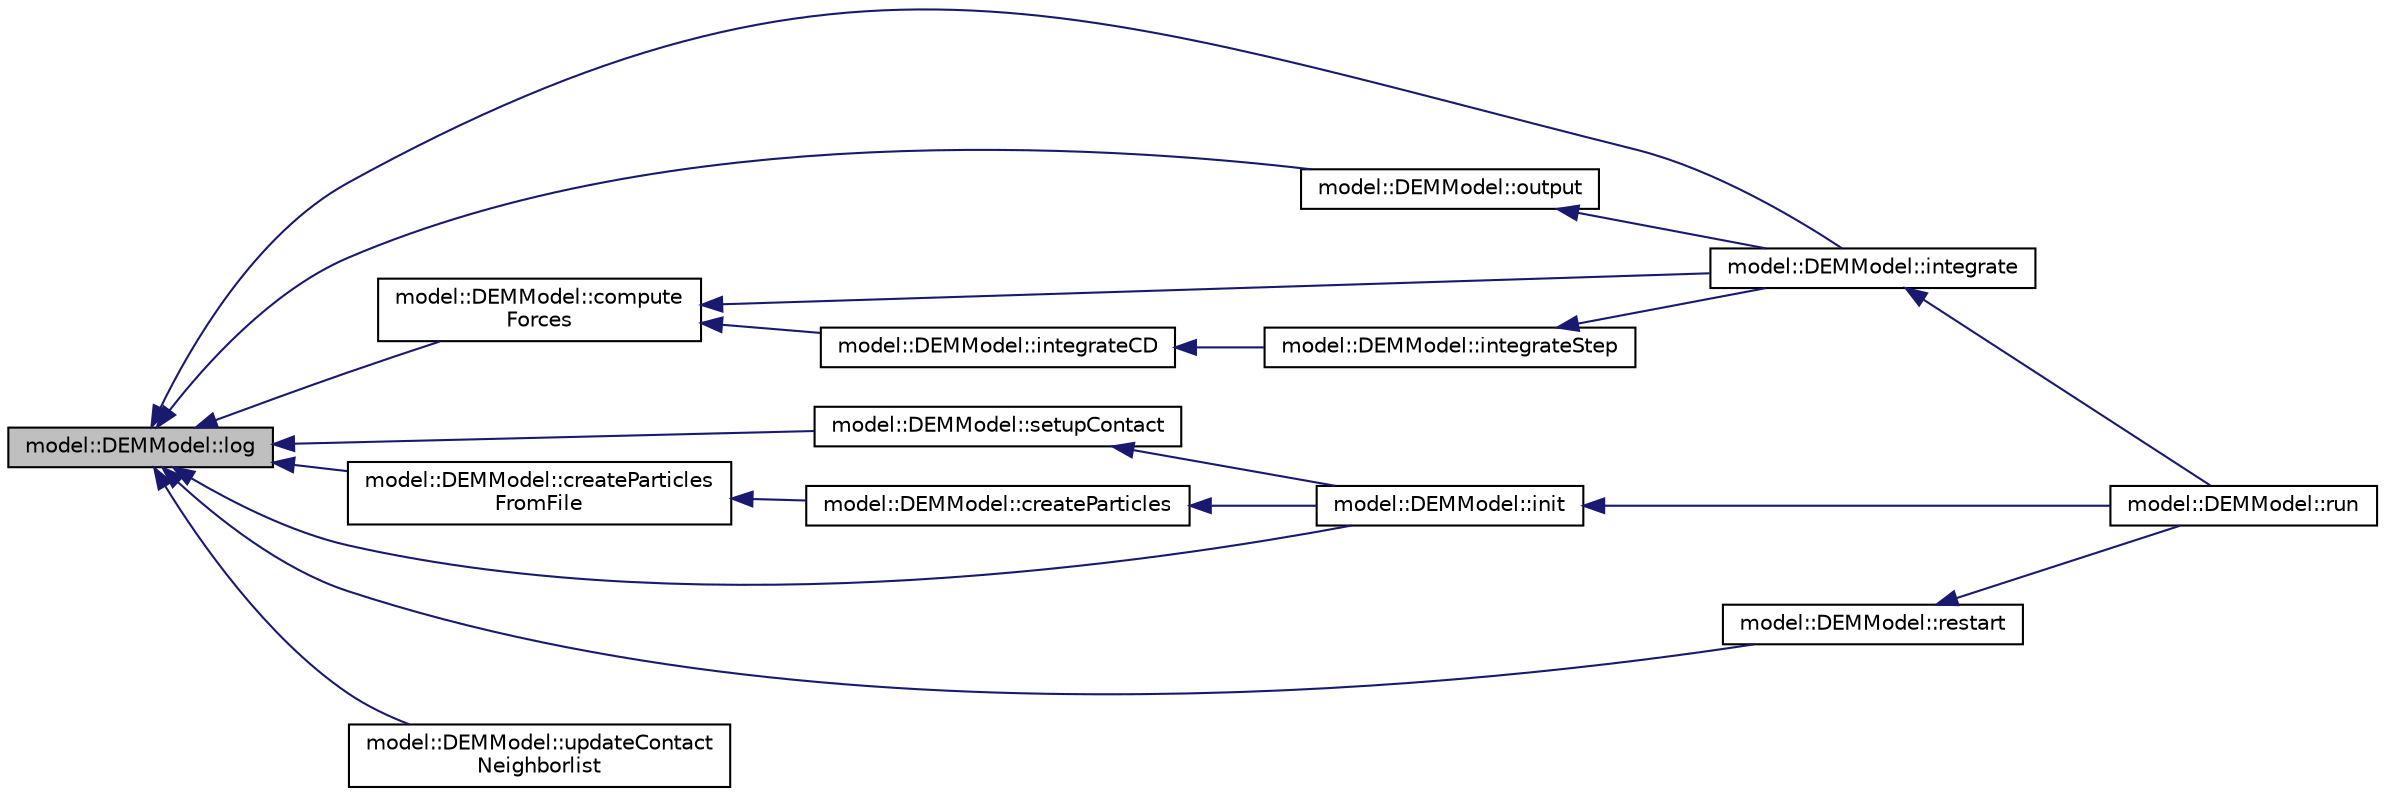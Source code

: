 digraph "model::DEMModel::log"
{
  edge [fontname="Helvetica",fontsize="10",labelfontname="Helvetica",labelfontsize="10"];
  node [fontname="Helvetica",fontsize="10",shape=record];
  rankdir="LR";
  Node61 [label="model::DEMModel::log",height=0.2,width=0.4,color="black", fillcolor="grey75", style="filled", fontcolor="black"];
  Node61 -> Node62 [dir="back",color="midnightblue",fontsize="10",style="solid",fontname="Helvetica"];
  Node62 [label="model::DEMModel::compute\lForces",height=0.2,width=0.4,color="black", fillcolor="white", style="filled",URL="$classmodel_1_1DEMModel.html#aa6280fa8bb694b07e3d7867f618660ca",tooltip="Computes peridynamic forces and contact forces. "];
  Node62 -> Node63 [dir="back",color="midnightblue",fontsize="10",style="solid",fontname="Helvetica"];
  Node63 [label="model::DEMModel::integrate",height=0.2,width=0.4,color="black", fillcolor="white", style="filled",URL="$classmodel_1_1DEMModel.html#a209921f6ad32b4f193c25d7923c7e25c",tooltip="Perform time integration. "];
  Node63 -> Node64 [dir="back",color="midnightblue",fontsize="10",style="solid",fontname="Helvetica"];
  Node64 [label="model::DEMModel::run",height=0.2,width=0.4,color="black", fillcolor="white", style="filled",URL="$classmodel_1_1DEMModel.html#ae8eba7a12449983fa10d07e3b7374512",tooltip="Main driver to simulate. "];
  Node62 -> Node65 [dir="back",color="midnightblue",fontsize="10",style="solid",fontname="Helvetica"];
  Node65 [label="model::DEMModel::integrateCD",height=0.2,width=0.4,color="black", fillcolor="white", style="filled",URL="$classmodel_1_1DEMModel.html#abd7dd108a6c28579f46f4782e95d2ff6",tooltip="Perform time integration using central-difference scheme. "];
  Node65 -> Node66 [dir="back",color="midnightblue",fontsize="10",style="solid",fontname="Helvetica"];
  Node66 [label="model::DEMModel::integrateStep",height=0.2,width=0.4,color="black", fillcolor="white", style="filled",URL="$classmodel_1_1DEMModel.html#a482cc830bfc95a67f6c3c9e22999a115",tooltip="Performs one time step. "];
  Node66 -> Node63 [dir="back",color="midnightblue",fontsize="10",style="solid",fontname="Helvetica"];
  Node61 -> Node67 [dir="back",color="midnightblue",fontsize="10",style="solid",fontname="Helvetica"];
  Node67 [label="model::DEMModel::createParticles\lFromFile",height=0.2,width=0.4,color="black", fillcolor="white", style="filled",URL="$classmodel_1_1DEMModel.html#a90df14f82a946d4f558efae30240f15e",tooltip="Creates particles in a Hexagonal arrangement. "];
  Node67 -> Node68 [dir="back",color="midnightblue",fontsize="10",style="solid",fontname="Helvetica"];
  Node68 [label="model::DEMModel::createParticles",height=0.2,width=0.4,color="black", fillcolor="white", style="filled",URL="$classmodel_1_1DEMModel.html#ae822c44f4719cc125181b9e3b9d60fba",tooltip="Creates particles in a given container. "];
  Node68 -> Node69 [dir="back",color="midnightblue",fontsize="10",style="solid",fontname="Helvetica"];
  Node69 [label="model::DEMModel::init",height=0.2,width=0.4,color="black", fillcolor="white", style="filled",URL="$classmodel_1_1DEMModel.html#a934129b5f683dc4ce250b8c9a6fc9228",tooltip="Initialize remaining data members. "];
  Node69 -> Node64 [dir="back",color="midnightblue",fontsize="10",style="solid",fontname="Helvetica"];
  Node61 -> Node69 [dir="back",color="midnightblue",fontsize="10",style="solid",fontname="Helvetica"];
  Node61 -> Node63 [dir="back",color="midnightblue",fontsize="10",style="solid",fontname="Helvetica"];
  Node61 -> Node70 [dir="back",color="midnightblue",fontsize="10",style="solid",fontname="Helvetica"];
  Node70 [label="model::DEMModel::output",height=0.2,width=0.4,color="black", fillcolor="white", style="filled",URL="$classmodel_1_1DEMModel.html#a3652826a385051497907774640ed2044",tooltip="Output the snapshot of data at current time step. "];
  Node70 -> Node63 [dir="back",color="midnightblue",fontsize="10",style="solid",fontname="Helvetica"];
  Node61 -> Node71 [dir="back",color="midnightblue",fontsize="10",style="solid",fontname="Helvetica"];
  Node71 [label="model::DEMModel::restart",height=0.2,width=0.4,color="black", fillcolor="white", style="filled",URL="$classmodel_1_1DEMModel.html#ab194487ad25d52e075e3eb06ae075029",tooltip="Restarts the simulation from previous state. "];
  Node71 -> Node64 [dir="back",color="midnightblue",fontsize="10",style="solid",fontname="Helvetica"];
  Node61 -> Node72 [dir="back",color="midnightblue",fontsize="10",style="solid",fontname="Helvetica"];
  Node72 [label="model::DEMModel::setupContact",height=0.2,width=0.4,color="black", fillcolor="white", style="filled",URL="$classmodel_1_1DEMModel.html#a214e43cda5ec99caef8804bf83530037",tooltip="Creates particles in a given container. "];
  Node72 -> Node69 [dir="back",color="midnightblue",fontsize="10",style="solid",fontname="Helvetica"];
  Node61 -> Node73 [dir="back",color="midnightblue",fontsize="10",style="solid",fontname="Helvetica"];
  Node73 [label="model::DEMModel::updateContact\lNeighborlist",height=0.2,width=0.4,color="black", fillcolor="white", style="filled",URL="$classmodel_1_1DEMModel.html#a564305aad8d3372c9d84d97f31226398",tooltip="Creates neighborlist of particles. "];
}
